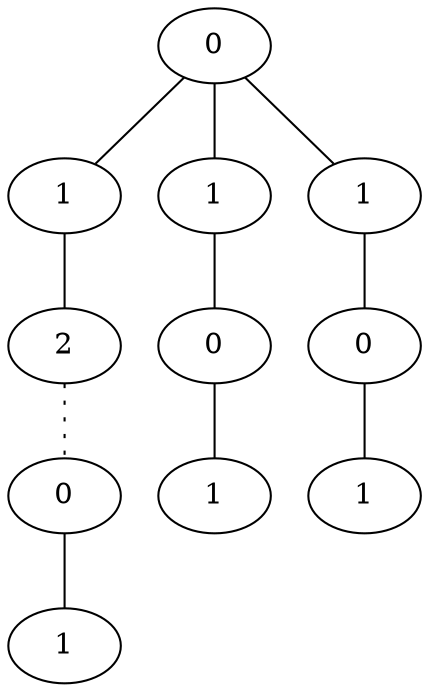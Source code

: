 graph {
a0[label=0];
a1[label=1];
a2[label=2];
a3[label=0];
a4[label=1];
a5[label=1];
a6[label=0];
a7[label=1];
a8[label=1];
a9[label=0];
a10[label=1];
a0 -- a1;
a0 -- a5;
a0 -- a8;
a1 -- a2;
a2 -- a3 [style=dotted];
a3 -- a4;
a5 -- a6;
a6 -- a7;
a8 -- a9;
a9 -- a10;
}

